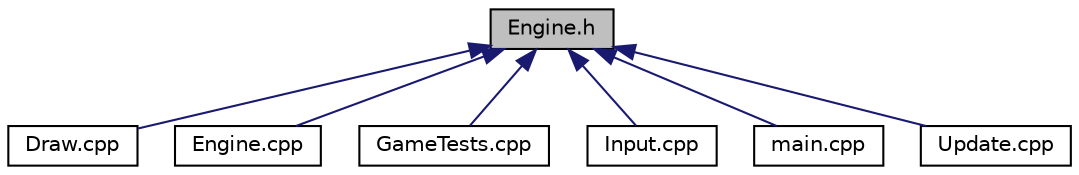 digraph "Engine.h"
{
  edge [fontname="Helvetica",fontsize="10",labelfontname="Helvetica",labelfontsize="10"];
  node [fontname="Helvetica",fontsize="10",shape=record];
  Node22 [label="Engine.h",height=0.2,width=0.4,color="black", fillcolor="grey75", style="filled", fontcolor="black"];
  Node22 -> Node23 [dir="back",color="midnightblue",fontsize="10",style="solid"];
  Node23 [label="Draw.cpp",height=0.2,width=0.4,color="black", fillcolor="white", style="filled",URL="$_draw_8cpp.html"];
  Node22 -> Node24 [dir="back",color="midnightblue",fontsize="10",style="solid"];
  Node24 [label="Engine.cpp",height=0.2,width=0.4,color="black", fillcolor="white", style="filled",URL="$_engine_8cpp.html"];
  Node22 -> Node25 [dir="back",color="midnightblue",fontsize="10",style="solid"];
  Node25 [label="GameTests.cpp",height=0.2,width=0.4,color="black", fillcolor="white", style="filled",URL="$_game_tests_8cpp.html"];
  Node22 -> Node26 [dir="back",color="midnightblue",fontsize="10",style="solid"];
  Node26 [label="Input.cpp",height=0.2,width=0.4,color="black", fillcolor="white", style="filled",URL="$_input_8cpp.html"];
  Node22 -> Node27 [dir="back",color="midnightblue",fontsize="10",style="solid"];
  Node27 [label="main.cpp",height=0.2,width=0.4,color="black", fillcolor="white", style="filled",URL="$main_8cpp.html"];
  Node22 -> Node28 [dir="back",color="midnightblue",fontsize="10",style="solid"];
  Node28 [label="Update.cpp",height=0.2,width=0.4,color="black", fillcolor="white", style="filled",URL="$_update_8cpp.html"];
}
